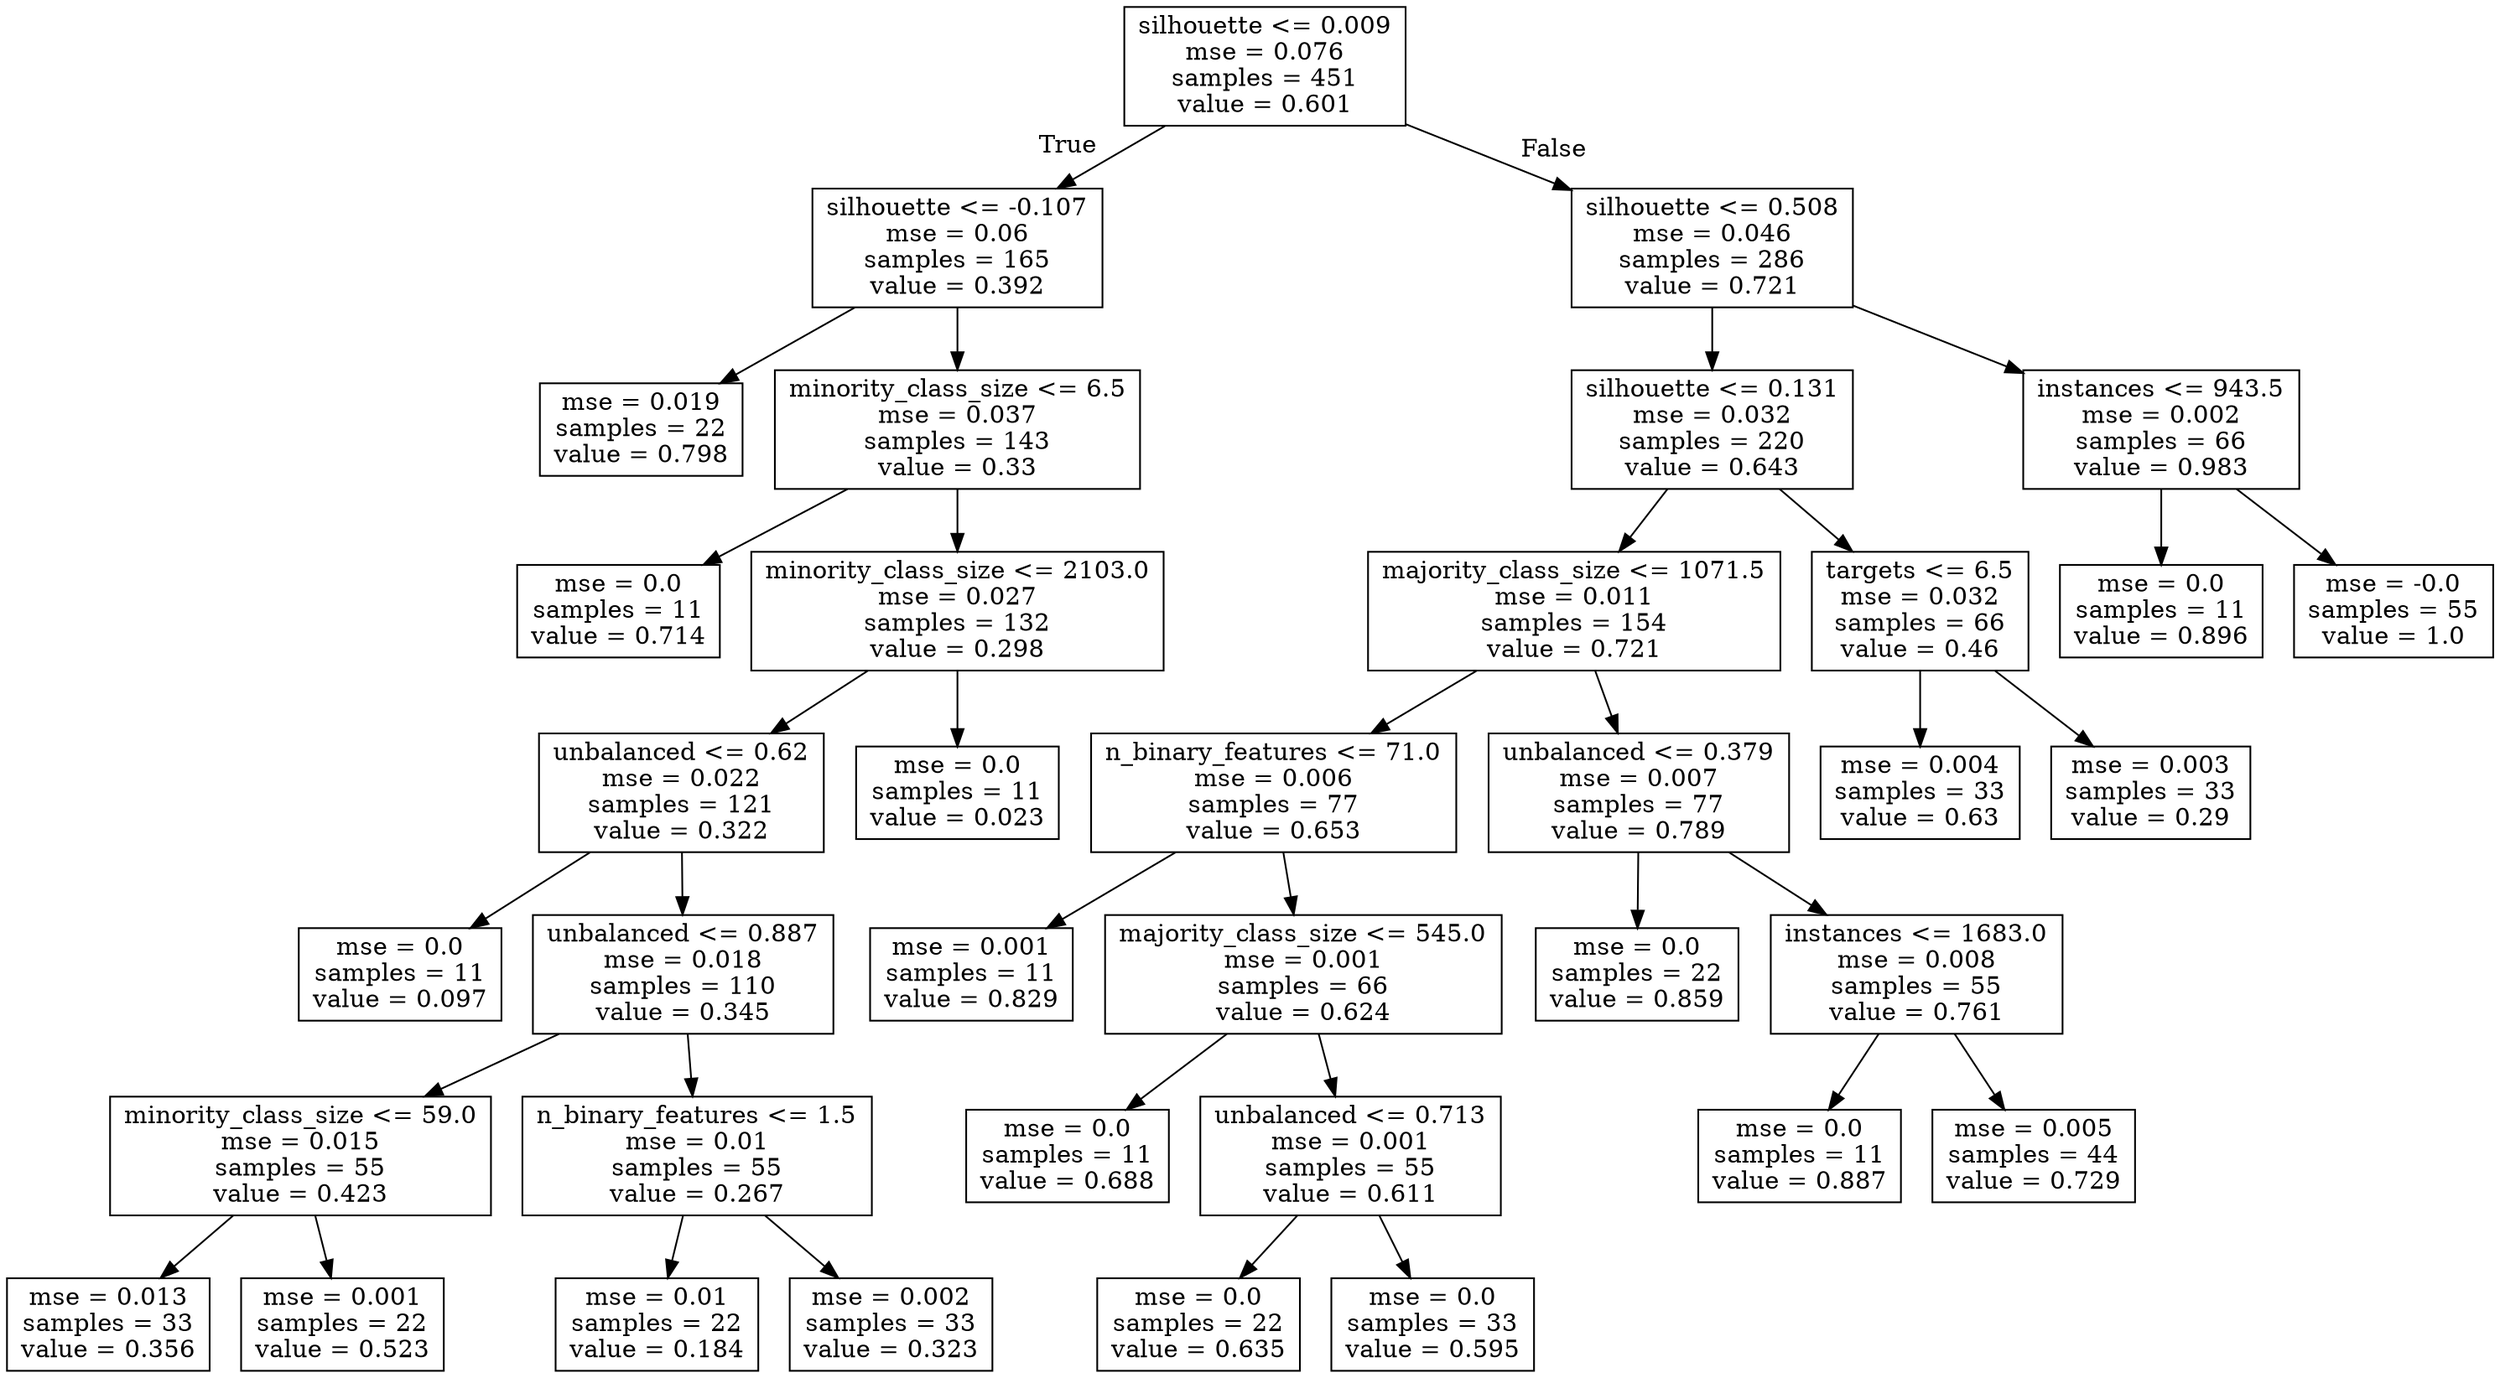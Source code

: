 digraph Tree {
node [shape=box] ;
0 [label="silhouette <= 0.009\nmse = 0.076\nsamples = 451\nvalue = 0.601"] ;
1 [label="silhouette <= -0.107\nmse = 0.06\nsamples = 165\nvalue = 0.392"] ;
0 -> 1 [labeldistance=2.5, labelangle=45, headlabel="True"] ;
2 [label="mse = 0.019\nsamples = 22\nvalue = 0.798"] ;
1 -> 2 ;
3 [label="minority_class_size <= 6.5\nmse = 0.037\nsamples = 143\nvalue = 0.33"] ;
1 -> 3 ;
4 [label="mse = 0.0\nsamples = 11\nvalue = 0.714"] ;
3 -> 4 ;
5 [label="minority_class_size <= 2103.0\nmse = 0.027\nsamples = 132\nvalue = 0.298"] ;
3 -> 5 ;
6 [label="unbalanced <= 0.62\nmse = 0.022\nsamples = 121\nvalue = 0.322"] ;
5 -> 6 ;
7 [label="mse = 0.0\nsamples = 11\nvalue = 0.097"] ;
6 -> 7 ;
8 [label="unbalanced <= 0.887\nmse = 0.018\nsamples = 110\nvalue = 0.345"] ;
6 -> 8 ;
9 [label="minority_class_size <= 59.0\nmse = 0.015\nsamples = 55\nvalue = 0.423"] ;
8 -> 9 ;
10 [label="mse = 0.013\nsamples = 33\nvalue = 0.356"] ;
9 -> 10 ;
11 [label="mse = 0.001\nsamples = 22\nvalue = 0.523"] ;
9 -> 11 ;
12 [label="n_binary_features <= 1.5\nmse = 0.01\nsamples = 55\nvalue = 0.267"] ;
8 -> 12 ;
13 [label="mse = 0.01\nsamples = 22\nvalue = 0.184"] ;
12 -> 13 ;
14 [label="mse = 0.002\nsamples = 33\nvalue = 0.323"] ;
12 -> 14 ;
15 [label="mse = 0.0\nsamples = 11\nvalue = 0.023"] ;
5 -> 15 ;
16 [label="silhouette <= 0.508\nmse = 0.046\nsamples = 286\nvalue = 0.721"] ;
0 -> 16 [labeldistance=2.5, labelangle=-45, headlabel="False"] ;
17 [label="silhouette <= 0.131\nmse = 0.032\nsamples = 220\nvalue = 0.643"] ;
16 -> 17 ;
18 [label="majority_class_size <= 1071.5\nmse = 0.011\nsamples = 154\nvalue = 0.721"] ;
17 -> 18 ;
19 [label="n_binary_features <= 71.0\nmse = 0.006\nsamples = 77\nvalue = 0.653"] ;
18 -> 19 ;
20 [label="mse = 0.001\nsamples = 11\nvalue = 0.829"] ;
19 -> 20 ;
21 [label="majority_class_size <= 545.0\nmse = 0.001\nsamples = 66\nvalue = 0.624"] ;
19 -> 21 ;
22 [label="mse = 0.0\nsamples = 11\nvalue = 0.688"] ;
21 -> 22 ;
23 [label="unbalanced <= 0.713\nmse = 0.001\nsamples = 55\nvalue = 0.611"] ;
21 -> 23 ;
24 [label="mse = 0.0\nsamples = 22\nvalue = 0.635"] ;
23 -> 24 ;
25 [label="mse = 0.0\nsamples = 33\nvalue = 0.595"] ;
23 -> 25 ;
26 [label="unbalanced <= 0.379\nmse = 0.007\nsamples = 77\nvalue = 0.789"] ;
18 -> 26 ;
27 [label="mse = 0.0\nsamples = 22\nvalue = 0.859"] ;
26 -> 27 ;
28 [label="instances <= 1683.0\nmse = 0.008\nsamples = 55\nvalue = 0.761"] ;
26 -> 28 ;
29 [label="mse = 0.0\nsamples = 11\nvalue = 0.887"] ;
28 -> 29 ;
30 [label="mse = 0.005\nsamples = 44\nvalue = 0.729"] ;
28 -> 30 ;
31 [label="targets <= 6.5\nmse = 0.032\nsamples = 66\nvalue = 0.46"] ;
17 -> 31 ;
32 [label="mse = 0.004\nsamples = 33\nvalue = 0.63"] ;
31 -> 32 ;
33 [label="mse = 0.003\nsamples = 33\nvalue = 0.29"] ;
31 -> 33 ;
34 [label="instances <= 943.5\nmse = 0.002\nsamples = 66\nvalue = 0.983"] ;
16 -> 34 ;
35 [label="mse = 0.0\nsamples = 11\nvalue = 0.896"] ;
34 -> 35 ;
36 [label="mse = -0.0\nsamples = 55\nvalue = 1.0"] ;
34 -> 36 ;
}